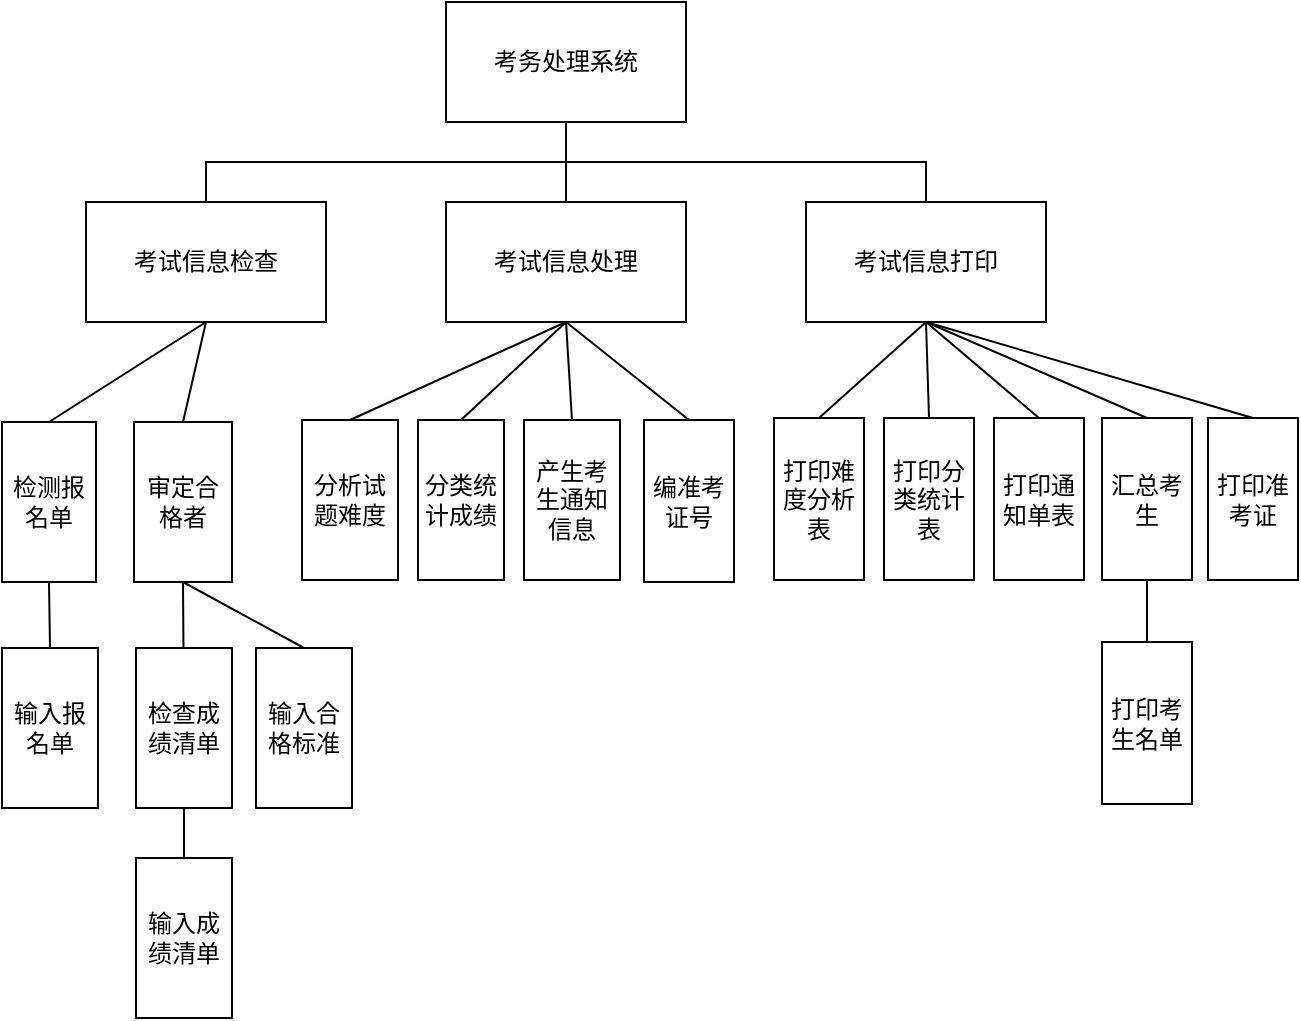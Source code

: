 <mxfile version="20.7.2" type="github">
  <diagram id="tX_K8DnK18EPYIjGrCXY" name="第 1 页">
    <mxGraphModel dx="1034" dy="466" grid="1" gridSize="10" guides="1" tooltips="1" connect="1" arrows="1" fold="1" page="1" pageScale="1" pageWidth="827" pageHeight="1169" math="0" shadow="0">
      <root>
        <mxCell id="0" />
        <mxCell id="1" parent="0" />
        <mxCell id="nGxhTOHd3QBVIAoaaXD4-1" value="考务处理系统" style="rounded=0;whiteSpace=wrap;html=1;" parent="1" vertex="1">
          <mxGeometry x="305" y="90" width="120" height="60" as="geometry" />
        </mxCell>
        <mxCell id="nGxhTOHd3QBVIAoaaXD4-2" value="考试信息检查" style="rounded=0;whiteSpace=wrap;html=1;" parent="1" vertex="1">
          <mxGeometry x="125" y="190" width="120" height="60" as="geometry" />
        </mxCell>
        <mxCell id="nGxhTOHd3QBVIAoaaXD4-3" value="考试信息处理" style="rounded=0;whiteSpace=wrap;html=1;" parent="1" vertex="1">
          <mxGeometry x="305" y="190" width="120" height="60" as="geometry" />
        </mxCell>
        <mxCell id="nGxhTOHd3QBVIAoaaXD4-4" value="考试信息打印" style="rounded=0;whiteSpace=wrap;html=1;" parent="1" vertex="1">
          <mxGeometry x="485" y="190" width="120" height="60" as="geometry" />
        </mxCell>
        <mxCell id="nGxhTOHd3QBVIAoaaXD4-8" value="检测报名单" style="rounded=0;whiteSpace=wrap;html=1;" parent="1" vertex="1">
          <mxGeometry x="83" y="300" width="47" height="80" as="geometry" />
        </mxCell>
        <mxCell id="nGxhTOHd3QBVIAoaaXD4-10" value="审定合格者" style="rounded=0;whiteSpace=wrap;html=1;" parent="1" vertex="1">
          <mxGeometry x="149" y="300" width="49" height="80" as="geometry" />
        </mxCell>
        <mxCell id="nGxhTOHd3QBVIAoaaXD4-11" value="检查成绩清单" style="rounded=0;whiteSpace=wrap;html=1;" parent="1" vertex="1">
          <mxGeometry x="150" y="413" width="48" height="80" as="geometry" />
        </mxCell>
        <mxCell id="nGxhTOHd3QBVIAoaaXD4-14" value="" style="endArrow=none;html=1;rounded=0;exitX=0.5;exitY=0;exitDx=0;exitDy=0;entryX=0.5;entryY=1;entryDx=0;entryDy=0;" parent="1" source="nGxhTOHd3QBVIAoaaXD4-2" target="nGxhTOHd3QBVIAoaaXD4-1" edge="1">
          <mxGeometry width="50" height="50" relative="1" as="geometry">
            <mxPoint x="185" y="160" as="sourcePoint" />
            <mxPoint x="235" y="110" as="targetPoint" />
            <Array as="points">
              <mxPoint x="185" y="170" />
              <mxPoint x="275" y="170" />
              <mxPoint x="365" y="170" />
            </Array>
          </mxGeometry>
        </mxCell>
        <mxCell id="nGxhTOHd3QBVIAoaaXD4-15" value="" style="endArrow=none;html=1;rounded=0;" parent="1" source="nGxhTOHd3QBVIAoaaXD4-3" edge="1">
          <mxGeometry width="50" height="50" relative="1" as="geometry">
            <mxPoint x="315" y="200" as="sourcePoint" />
            <mxPoint x="365" y="150" as="targetPoint" />
          </mxGeometry>
        </mxCell>
        <mxCell id="nGxhTOHd3QBVIAoaaXD4-16" value="" style="endArrow=none;html=1;rounded=0;exitX=0.5;exitY=0;exitDx=0;exitDy=0;entryX=0.5;entryY=1;entryDx=0;entryDy=0;" parent="1" source="nGxhTOHd3QBVIAoaaXD4-4" target="nGxhTOHd3QBVIAoaaXD4-1" edge="1">
          <mxGeometry width="50" height="50" relative="1" as="geometry">
            <mxPoint x="525" y="190" as="sourcePoint" />
            <mxPoint x="575" y="140" as="targetPoint" />
            <Array as="points">
              <mxPoint x="545" y="170" />
              <mxPoint x="455" y="170" />
              <mxPoint x="365" y="170" />
            </Array>
          </mxGeometry>
        </mxCell>
        <mxCell id="nGxhTOHd3QBVIAoaaXD4-17" value="" style="endArrow=none;html=1;rounded=0;exitX=0.5;exitY=0;exitDx=0;exitDy=0;" parent="1" source="nGxhTOHd3QBVIAoaaXD4-8" edge="1">
          <mxGeometry width="50" height="50" relative="1" as="geometry">
            <mxPoint x="135" y="300" as="sourcePoint" />
            <mxPoint x="185" y="250" as="targetPoint" />
          </mxGeometry>
        </mxCell>
        <mxCell id="nGxhTOHd3QBVIAoaaXD4-18" value="" style="endArrow=none;html=1;rounded=0;exitX=0.5;exitY=0;exitDx=0;exitDy=0;" parent="1" source="nGxhTOHd3QBVIAoaaXD4-10" edge="1">
          <mxGeometry width="50" height="50" relative="1" as="geometry">
            <mxPoint x="195" y="310" as="sourcePoint" />
            <mxPoint x="185" y="250" as="targetPoint" />
          </mxGeometry>
        </mxCell>
        <mxCell id="nGxhTOHd3QBVIAoaaXD4-19" value="" style="endArrow=none;html=1;rounded=0;entryX=0.5;entryY=1;entryDx=0;entryDy=0;" parent="1" source="nGxhTOHd3QBVIAoaaXD4-11" target="nGxhTOHd3QBVIAoaaXD4-10" edge="1">
          <mxGeometry width="50" height="50" relative="1" as="geometry">
            <mxPoint x="169" y="420" as="sourcePoint" />
            <mxPoint x="219" y="370" as="targetPoint" />
          </mxGeometry>
        </mxCell>
        <mxCell id="nGxhTOHd3QBVIAoaaXD4-21" value="分析试题难度" style="rounded=0;whiteSpace=wrap;html=1;" parent="1" vertex="1">
          <mxGeometry x="233" y="299" width="48" height="80" as="geometry" />
        </mxCell>
        <mxCell id="nGxhTOHd3QBVIAoaaXD4-22" value="分类统计成绩" style="rounded=0;whiteSpace=wrap;html=1;" parent="1" vertex="1">
          <mxGeometry x="291" y="299" width="43" height="80" as="geometry" />
        </mxCell>
        <mxCell id="nGxhTOHd3QBVIAoaaXD4-23" value="产生考生通知信息" style="rounded=0;whiteSpace=wrap;html=1;" parent="1" vertex="1">
          <mxGeometry x="344" y="299" width="48" height="80" as="geometry" />
        </mxCell>
        <mxCell id="nGxhTOHd3QBVIAoaaXD4-24" value="编准考证号" style="rounded=0;whiteSpace=wrap;html=1;" parent="1" vertex="1">
          <mxGeometry x="404" y="299" width="45" height="81" as="geometry" />
        </mxCell>
        <mxCell id="nGxhTOHd3QBVIAoaaXD4-25" value="打印难度分析表" style="rounded=0;whiteSpace=wrap;html=1;" parent="1" vertex="1">
          <mxGeometry x="469" y="298" width="45" height="81" as="geometry" />
        </mxCell>
        <mxCell id="nGxhTOHd3QBVIAoaaXD4-26" value="" style="endArrow=none;html=1;rounded=0;entryX=0.5;entryY=1;entryDx=0;entryDy=0;exitX=0.5;exitY=0;exitDx=0;exitDy=0;" parent="1" source="nGxhTOHd3QBVIAoaaXD4-21" target="nGxhTOHd3QBVIAoaaXD4-3" edge="1">
          <mxGeometry width="50" height="50" relative="1" as="geometry">
            <mxPoint x="315" y="310" as="sourcePoint" />
            <mxPoint x="365" y="260" as="targetPoint" />
          </mxGeometry>
        </mxCell>
        <mxCell id="nGxhTOHd3QBVIAoaaXD4-27" value="" style="endArrow=none;html=1;rounded=0;entryX=0.5;entryY=1;entryDx=0;entryDy=0;exitX=0.5;exitY=0;exitDx=0;exitDy=0;" parent="1" source="nGxhTOHd3QBVIAoaaXD4-22" target="nGxhTOHd3QBVIAoaaXD4-3" edge="1">
          <mxGeometry width="50" height="50" relative="1" as="geometry">
            <mxPoint x="345" y="300" as="sourcePoint" />
            <mxPoint x="345" y="420" as="targetPoint" />
          </mxGeometry>
        </mxCell>
        <mxCell id="nGxhTOHd3QBVIAoaaXD4-28" value="" style="endArrow=none;html=1;rounded=0;entryX=0.5;entryY=1;entryDx=0;entryDy=0;exitX=0.5;exitY=0;exitDx=0;exitDy=0;" parent="1" source="nGxhTOHd3QBVIAoaaXD4-23" target="nGxhTOHd3QBVIAoaaXD4-3" edge="1">
          <mxGeometry width="50" height="50" relative="1" as="geometry">
            <mxPoint x="355" y="460" as="sourcePoint" />
            <mxPoint x="405" y="410" as="targetPoint" />
          </mxGeometry>
        </mxCell>
        <mxCell id="nGxhTOHd3QBVIAoaaXD4-29" value="" style="endArrow=none;html=1;rounded=0;entryX=0.5;entryY=1;entryDx=0;entryDy=0;exitX=0.5;exitY=0;exitDx=0;exitDy=0;" parent="1" source="nGxhTOHd3QBVIAoaaXD4-24" target="nGxhTOHd3QBVIAoaaXD4-3" edge="1">
          <mxGeometry width="50" height="50" relative="1" as="geometry">
            <mxPoint x="365" y="500" as="sourcePoint" />
            <mxPoint x="415" y="450" as="targetPoint" />
          </mxGeometry>
        </mxCell>
        <mxCell id="nGxhTOHd3QBVIAoaaXD4-30" value="打印分类统计表" style="rounded=0;whiteSpace=wrap;html=1;" parent="1" vertex="1">
          <mxGeometry x="524" y="298" width="45" height="81" as="geometry" />
        </mxCell>
        <mxCell id="nGxhTOHd3QBVIAoaaXD4-31" value="打印考生名单" style="rounded=0;whiteSpace=wrap;html=1;" parent="1" vertex="1">
          <mxGeometry x="633" y="410" width="45" height="81" as="geometry" />
        </mxCell>
        <mxCell id="nGxhTOHd3QBVIAoaaXD4-32" value="汇总考生" style="rounded=0;whiteSpace=wrap;html=1;" parent="1" vertex="1">
          <mxGeometry x="633" y="298" width="45" height="81" as="geometry" />
        </mxCell>
        <mxCell id="nGxhTOHd3QBVIAoaaXD4-33" value="打印通知单表" style="rounded=0;whiteSpace=wrap;html=1;" parent="1" vertex="1">
          <mxGeometry x="579" y="298" width="45" height="81" as="geometry" />
        </mxCell>
        <mxCell id="nGxhTOHd3QBVIAoaaXD4-34" value="" style="endArrow=none;html=1;fontFamily=Helvetica;fontSize=11;fontColor=default;align=center;strokeColor=default;exitX=0.5;exitY=0;exitDx=0;exitDy=0;entryX=0.5;entryY=1;entryDx=0;entryDy=0;" parent="1" source="nGxhTOHd3QBVIAoaaXD4-33" target="nGxhTOHd3QBVIAoaaXD4-4" edge="1">
          <mxGeometry width="50" height="50" relative="1" as="geometry">
            <mxPoint x="525" y="320" as="sourcePoint" />
            <mxPoint x="575" y="270" as="targetPoint" />
          </mxGeometry>
        </mxCell>
        <mxCell id="nGxhTOHd3QBVIAoaaXD4-35" value="" style="endArrow=none;html=1;rounded=0;entryX=0.5;entryY=1;entryDx=0;entryDy=0;exitX=0.5;exitY=0;exitDx=0;exitDy=0;" parent="1" source="nGxhTOHd3QBVIAoaaXD4-30" target="nGxhTOHd3QBVIAoaaXD4-4" edge="1">
          <mxGeometry width="50" height="50" relative="1" as="geometry">
            <mxPoint x="475" y="500" as="sourcePoint" />
            <mxPoint x="525" y="450" as="targetPoint" />
          </mxGeometry>
        </mxCell>
        <mxCell id="nGxhTOHd3QBVIAoaaXD4-36" value="" style="endArrow=none;html=1;rounded=0;entryX=0.5;entryY=1;entryDx=0;entryDy=0;exitX=0.5;exitY=0;exitDx=0;exitDy=0;" parent="1" source="nGxhTOHd3QBVIAoaaXD4-25" target="nGxhTOHd3QBVIAoaaXD4-4" edge="1">
          <mxGeometry width="50" height="50" relative="1" as="geometry">
            <mxPoint x="525" y="480" as="sourcePoint" />
            <mxPoint x="575" y="430" as="targetPoint" />
          </mxGeometry>
        </mxCell>
        <mxCell id="nGxhTOHd3QBVIAoaaXD4-37" value="" style="endArrow=none;html=1;rounded=0;entryX=0.5;entryY=1;entryDx=0;entryDy=0;exitX=0.5;exitY=0;exitDx=0;exitDy=0;" parent="1" source="nGxhTOHd3QBVIAoaaXD4-32" target="nGxhTOHd3QBVIAoaaXD4-4" edge="1">
          <mxGeometry width="50" height="50" relative="1" as="geometry">
            <mxPoint x="705" y="260" as="sourcePoint" />
            <mxPoint x="755" y="210" as="targetPoint" />
          </mxGeometry>
        </mxCell>
        <mxCell id="nGxhTOHd3QBVIAoaaXD4-39" value="" style="endArrow=none;html=1;rounded=0;entryX=0.5;entryY=1;entryDx=0;entryDy=0;exitX=0.5;exitY=0;exitDx=0;exitDy=0;" parent="1" source="nGxhTOHd3QBVIAoaaXD4-31" target="nGxhTOHd3QBVIAoaaXD4-32" edge="1">
          <mxGeometry width="50" height="50" relative="1" as="geometry">
            <mxPoint x="529" y="470" as="sourcePoint" />
            <mxPoint x="579" y="420" as="targetPoint" />
          </mxGeometry>
        </mxCell>
        <mxCell id="nGxhTOHd3QBVIAoaaXD4-41" value="打印准考证" style="rounded=0;whiteSpace=wrap;html=1;" parent="1" vertex="1">
          <mxGeometry x="686" y="298" width="45" height="81" as="geometry" />
        </mxCell>
        <mxCell id="nGxhTOHd3QBVIAoaaXD4-42" value="" style="endArrow=none;html=1;rounded=0;entryX=0.5;entryY=1;entryDx=0;entryDy=0;exitX=0.5;exitY=0;exitDx=0;exitDy=0;" parent="1" source="nGxhTOHd3QBVIAoaaXD4-41" target="nGxhTOHd3QBVIAoaaXD4-4" edge="1">
          <mxGeometry width="50" height="50" relative="1" as="geometry">
            <mxPoint x="510" y="480" as="sourcePoint" />
            <mxPoint x="560" y="430" as="targetPoint" />
          </mxGeometry>
        </mxCell>
        <mxCell id="nGxhTOHd3QBVIAoaaXD4-44" value="输入成绩清单" style="rounded=0;whiteSpace=wrap;html=1;" parent="1" vertex="1">
          <mxGeometry x="150" y="518" width="48" height="80" as="geometry" />
        </mxCell>
        <mxCell id="nGxhTOHd3QBVIAoaaXD4-45" value="输入合格标准" style="rounded=0;whiteSpace=wrap;html=1;" parent="1" vertex="1">
          <mxGeometry x="210" y="413" width="48" height="80" as="geometry" />
        </mxCell>
        <mxCell id="nGxhTOHd3QBVIAoaaXD4-46" value="" style="endArrow=none;html=1;rounded=0;entryX=0.5;entryY=1;entryDx=0;entryDy=0;exitX=0.5;exitY=0;exitDx=0;exitDy=0;" parent="1" source="nGxhTOHd3QBVIAoaaXD4-45" target="nGxhTOHd3QBVIAoaaXD4-10" edge="1">
          <mxGeometry width="50" height="50" relative="1" as="geometry">
            <mxPoint x="230" y="570" as="sourcePoint" />
            <mxPoint x="280" y="520" as="targetPoint" />
          </mxGeometry>
        </mxCell>
        <mxCell id="nGxhTOHd3QBVIAoaaXD4-47" value="" style="endArrow=none;html=1;rounded=0;entryX=0.5;entryY=1;entryDx=0;entryDy=0;exitX=0.5;exitY=0;exitDx=0;exitDy=0;" parent="1" source="nGxhTOHd3QBVIAoaaXD4-44" target="nGxhTOHd3QBVIAoaaXD4-11" edge="1">
          <mxGeometry width="50" height="50" relative="1" as="geometry">
            <mxPoint x="174" y="518" as="sourcePoint" />
            <mxPoint x="145" y="513" as="targetPoint" />
          </mxGeometry>
        </mxCell>
        <mxCell id="nGxhTOHd3QBVIAoaaXD4-48" value="输入报名单" style="rounded=0;whiteSpace=wrap;html=1;" parent="1" vertex="1">
          <mxGeometry x="83" y="413" width="48" height="80" as="geometry" />
        </mxCell>
        <mxCell id="nGxhTOHd3QBVIAoaaXD4-49" value="" style="endArrow=none;html=1;rounded=0;entryX=0.5;entryY=1;entryDx=0;entryDy=0;exitX=0.5;exitY=0;exitDx=0;exitDy=0;" parent="1" source="nGxhTOHd3QBVIAoaaXD4-48" target="nGxhTOHd3QBVIAoaaXD4-8" edge="1">
          <mxGeometry width="50" height="50" relative="1" as="geometry">
            <mxPoint x="90" y="590" as="sourcePoint" />
            <mxPoint x="140" y="540" as="targetPoint" />
          </mxGeometry>
        </mxCell>
      </root>
    </mxGraphModel>
  </diagram>
</mxfile>
